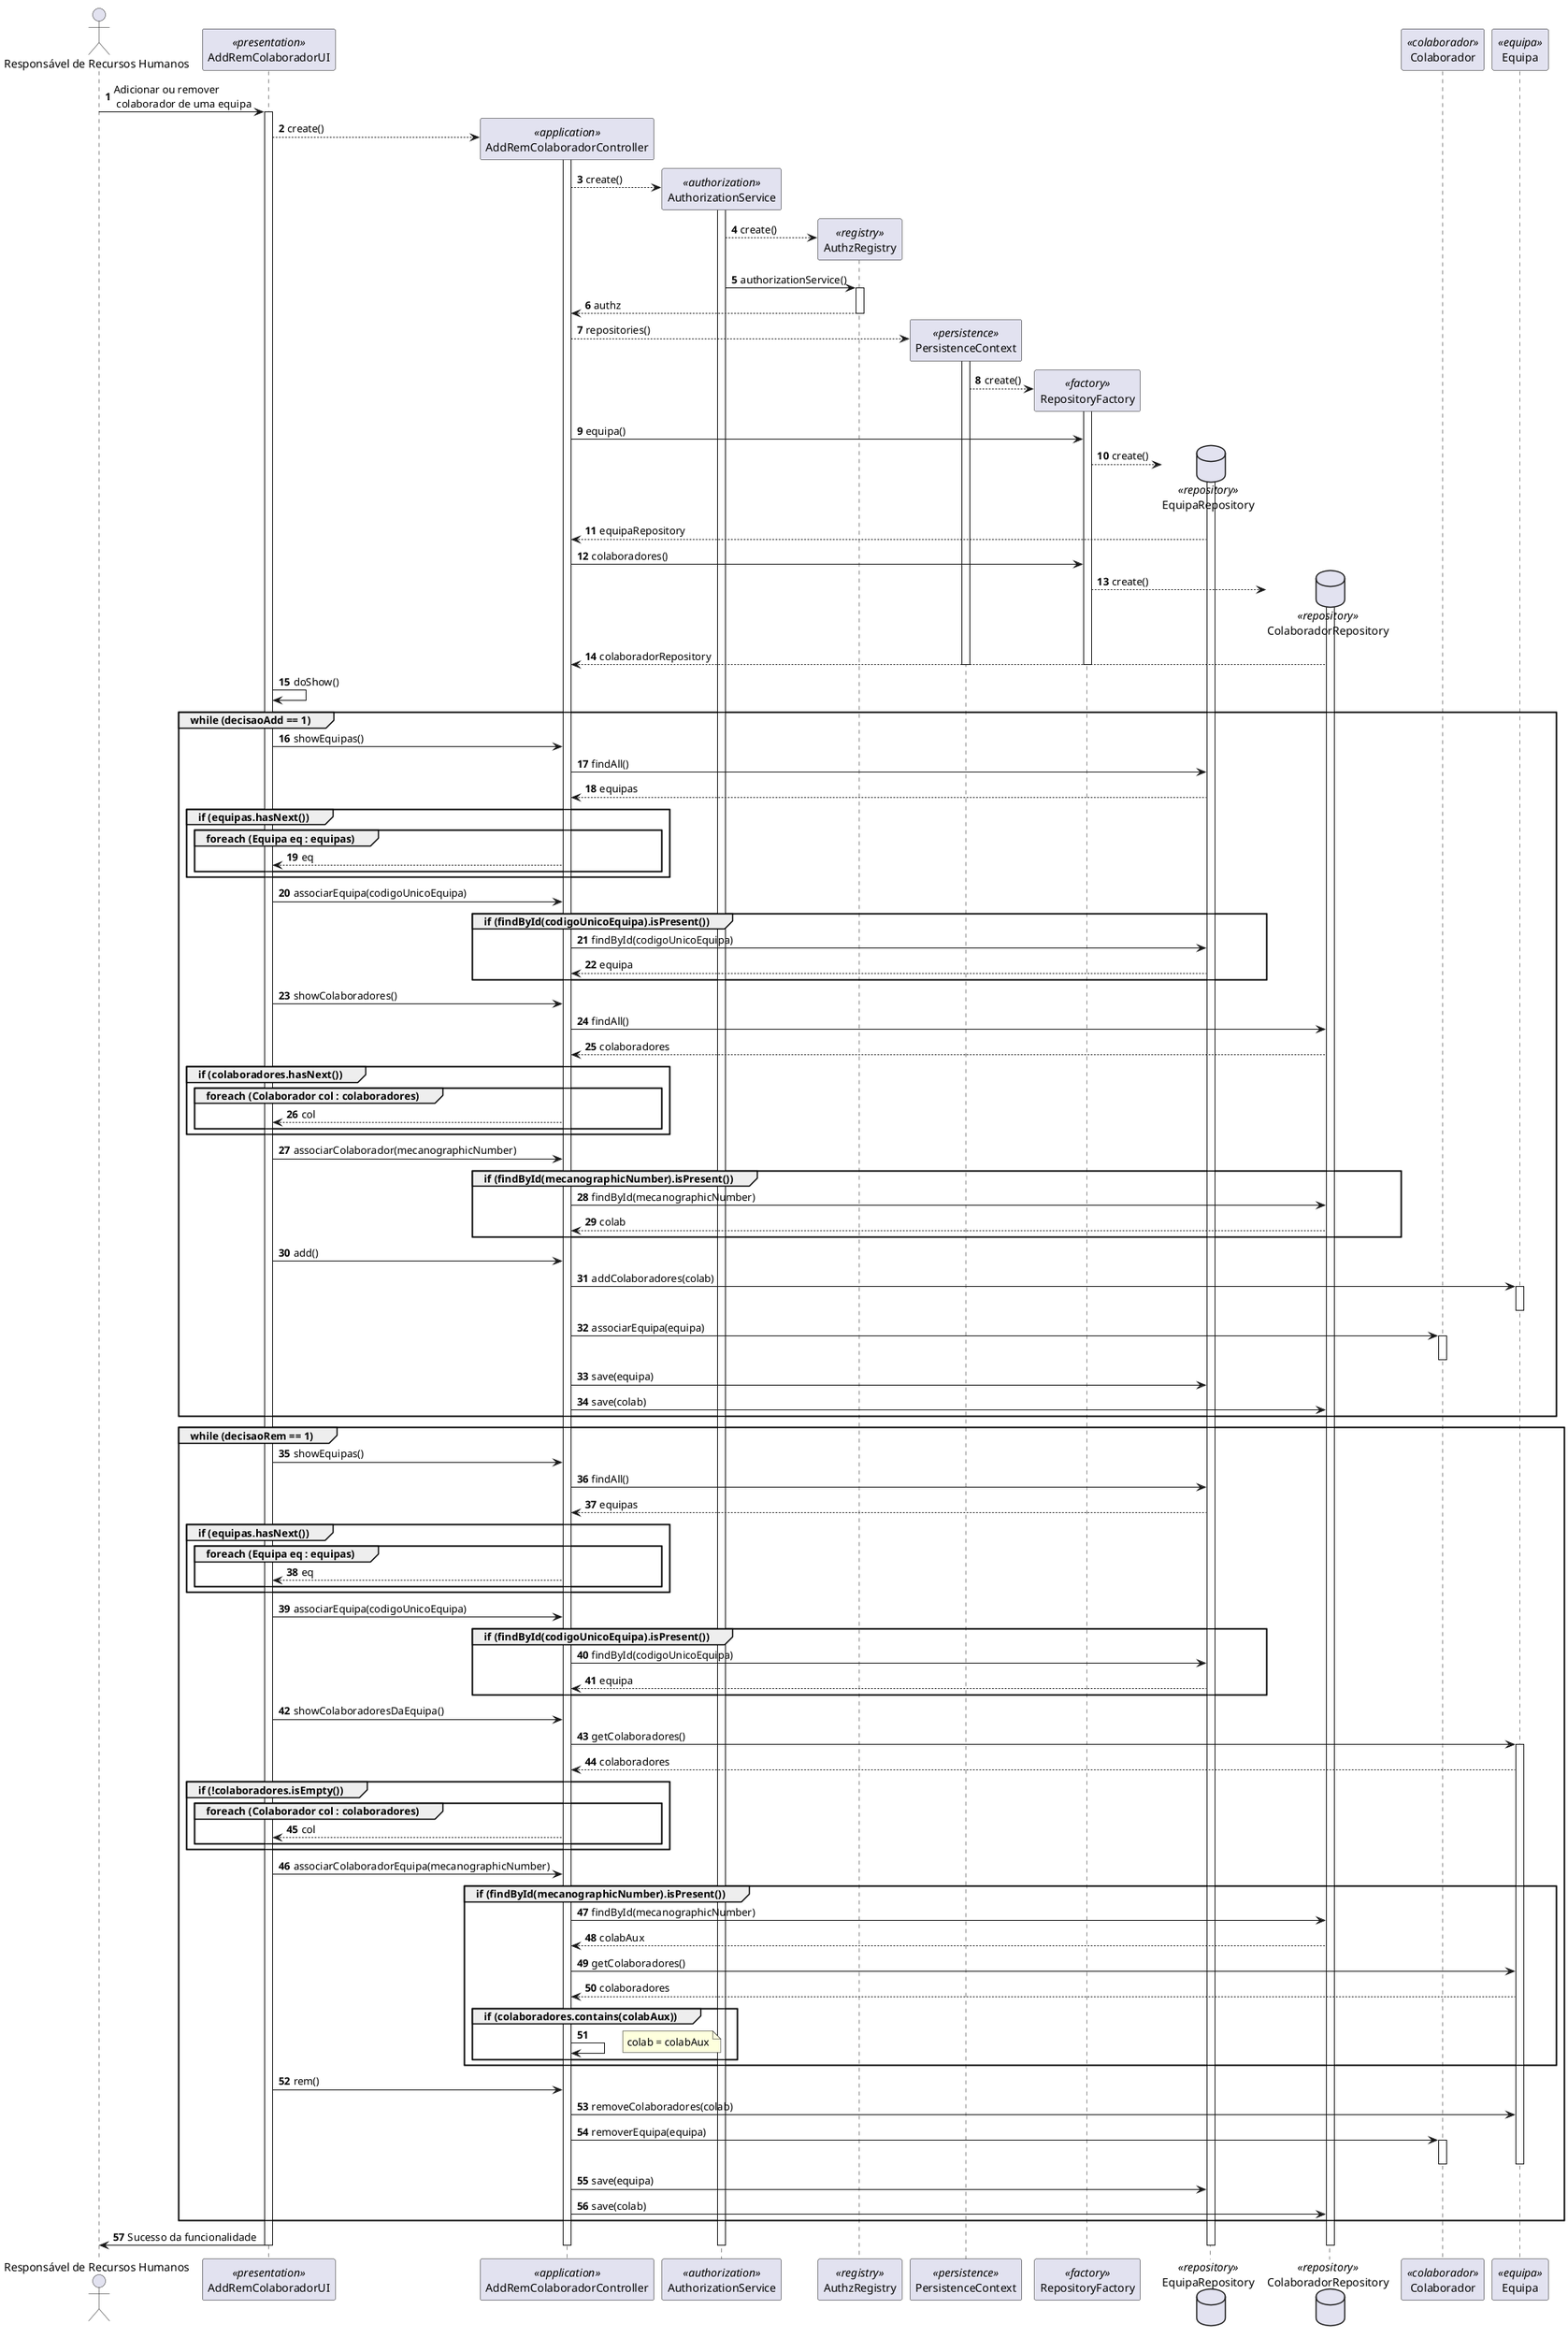@startuml
'https://plantuml.com/sequence-diagram

autonumber

actor "Responsável de Recursos Humanos" as RRH
participant AddRemColaboradorUI as UI <<presentation>>
participant AddRemColaboradorController as CTRL <<application>>

participant AuthorizationService as AUTH <<authorization>>
participant AuthzRegistry as AUTHR <<registry>>
participant PersistenceContext as PC <<persistence>>
participant RepositoryFactory as RF <<factory>>

database EquipaRepository as EQR <<repository>>
database ColaboradorRepository as COLABR <<repository>>

participant Colaborador as COLAB <<colaborador>>
participant Equipa as EQ <<equipa>>

    RRH -> UI: Adicionar ou remover \n colaborador de uma equipa
activate UI

    UI --> CTRL**: create()
activate CTRL
    CTRL --> AUTH**: create()
activate AUTH
    AUTH --> AUTHR**: create()

    AUTH -> AUTHR: authorizationService()
activate AUTHR
    AUTHR --> CTRL: authz
deactivate AUTHR

    CTRL --> PC**:repositories()

activate PC
    PC --> RF**: create()

activate RF
    CTRL -> RF: equipa()
    RF --> EQR**: create()

activate EQR
    EQR --> CTRL: equipaRepository

    CTRL -> RF: colaboradores()
    RF --> COLABR**: create()

activate COLABR
    COLABR --> CTRL: colaboradorRepository

deactivate PC
deactivate RF

    UI -> UI: doShow()

group while (decisaoAdd == 1)
    UI -> CTRL: showEquipas()

    CTRL -> EQR: findAll()

    EQR --> CTRL: equipas


group if (equipas.hasNext())
group foreach (Equipa eq : equipas)
    CTRL --> UI: eq
end
end

    UI -> CTRL: associarEquipa(codigoUnicoEquipa)

group if (findById(codigoUnicoEquipa).isPresent())
    CTRL -> EQR: findById(codigoUnicoEquipa)

    EQR --> CTRL: equipa

end

    UI -> CTRL: showColaboradores()

    CTRL -> COLABR: findAll()

    COLABR --> CTRL: colaboradores


group if (colaboradores.hasNext())
group foreach (Colaborador col : colaboradores)
    CTRL --> UI: col
end
end

    UI -> CTRL: associarColaborador(mecanographicNumber)

group if (findById(mecanographicNumber).isPresent())
    CTRL -> COLABR: findById(mecanographicNumber)

    COLABR --> CTRL: colab

end

    UI -> CTRL: add()

    CTRL -> EQ: addColaboradores(colab)
activate EQ
deactivate EQ

    CTRL -> COLAB: associarEquipa(equipa)
activate COLAB
deactivate COLAB

    CTRL -> EQR: save(equipa)


    CTRL -> COLABR: save(colab)


end

group while (decisaoRem == 1)
    UI -> CTRL: showEquipas()

    CTRL -> EQR: findAll()

    EQR --> CTRL: equipas


group if (equipas.hasNext())
group foreach (Equipa eq : equipas)
    CTRL --> UI: eq
end
end

    UI -> CTRL: associarEquipa(codigoUnicoEquipa)

group if (findById(codigoUnicoEquipa).isPresent())
    CTRL -> EQR: findById(codigoUnicoEquipa)

    EQR --> CTRL: equipa

end

    UI -> CTRL: showColaboradoresDaEquipa()

    CTRL -> EQ: getColaboradores()
activate EQ
    EQ --> CTRL: colaboradores


group if (!colaboradores.isEmpty())
group foreach (Colaborador col : colaboradores)
    CTRL --> UI: col
end
end

    UI -> CTRL: associarColaboradorEquipa(mecanographicNumber)

group if (findById(mecanographicNumber).isPresent())
    CTRL -> COLABR: findById(mecanographicNumber)

    COLABR --> CTRL: colabAux


    CTRL -> EQ: getColaboradores()

    EQ --> CTRL: colaboradores


group if (colaboradores.contains(colabAux))
    CTRL -> CTRL
note right: colab = colabAux
end
end

    UI -> CTRL: rem()

    CTRL -> EQ: removeColaboradores(colab)


    CTRL -> COLAB: removerEquipa(equipa)

activate COLAB
deactivate EQ
deactivate COLAB

    CTRL -> EQR: save(equipa)

    CTRL -> COLABR: save(colab)


end

    UI -> RRH: Sucesso da funcionalidade

deactivate EQR
deactivate COLABR
deactivate PC
deactivate AUTH
deactivate CTRL
deactivate UI
@enduml